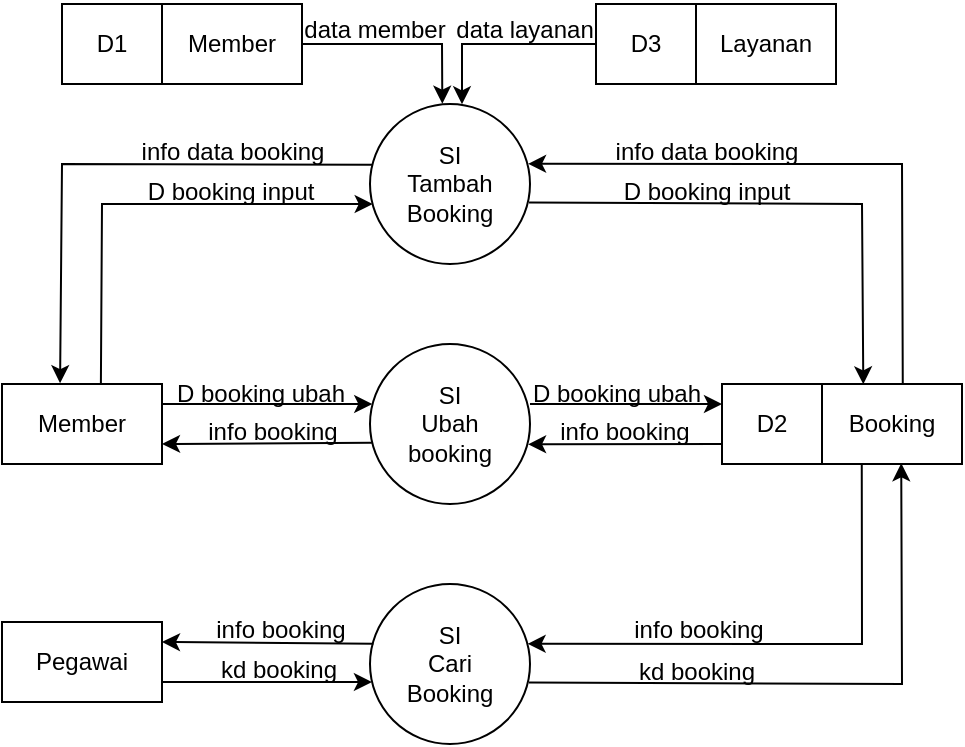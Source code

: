 <mxfile version="27.1.4">
  <diagram name="Halaman-1" id="DMZlJa4pEK6EniXZF3XW">
    <mxGraphModel dx="616" dy="693" grid="1" gridSize="10" guides="1" tooltips="1" connect="1" arrows="1" fold="1" page="1" pageScale="1" pageWidth="827" pageHeight="1169" math="0" shadow="0">
      <root>
        <mxCell id="0" />
        <mxCell id="1" parent="0" />
        <mxCell id="Q4sPnCI1a2cFFSgjjoI2-31" value="Member" style="rounded=0;whiteSpace=wrap;html=1;" parent="1" vertex="1">
          <mxGeometry x="200" y="560" width="80" height="40" as="geometry" />
        </mxCell>
        <mxCell id="Q4sPnCI1a2cFFSgjjoI2-32" value="SI&lt;div&gt;Ubah&lt;br&gt;&lt;div&gt;booking&lt;/div&gt;&lt;/div&gt;" style="ellipse;whiteSpace=wrap;html=1;" parent="1" vertex="1">
          <mxGeometry x="384" y="540" width="80" height="80" as="geometry" />
        </mxCell>
        <mxCell id="Q4sPnCI1a2cFFSgjjoI2-33" value="SI&lt;div&gt;Tambah&lt;br&gt;&lt;div&gt;Booking&lt;/div&gt;&lt;/div&gt;" style="ellipse;whiteSpace=wrap;html=1;" parent="1" vertex="1">
          <mxGeometry x="384" y="420" width="80" height="80" as="geometry" />
        </mxCell>
        <mxCell id="Q4sPnCI1a2cFFSgjjoI2-34" value="SI&lt;div&gt;Cari&lt;br&gt;&lt;div&gt;Booking&lt;/div&gt;&lt;/div&gt;" style="ellipse;whiteSpace=wrap;html=1;" parent="1" vertex="1">
          <mxGeometry x="384" y="660" width="80" height="80" as="geometry" />
        </mxCell>
        <mxCell id="Q4sPnCI1a2cFFSgjjoI2-35" value="" style="endArrow=classic;html=1;rounded=0;exitX=0.618;exitY=0.013;exitDx=0;exitDy=0;exitPerimeter=0;entryX=0.017;entryY=0.625;entryDx=0;entryDy=0;entryPerimeter=0;" parent="1" source="Q4sPnCI1a2cFFSgjjoI2-31" target="Q4sPnCI1a2cFFSgjjoI2-33" edge="1">
          <mxGeometry width="50" height="50" relative="1" as="geometry">
            <mxPoint x="300" y="550" as="sourcePoint" />
            <mxPoint x="350" y="500" as="targetPoint" />
            <Array as="points">
              <mxPoint x="250" y="470" />
            </Array>
          </mxGeometry>
        </mxCell>
        <mxCell id="Q4sPnCI1a2cFFSgjjoI2-36" value="" style="endArrow=classic;html=1;rounded=0;entryX=0.363;entryY=-0.01;entryDx=0;entryDy=0;entryPerimeter=0;exitX=0.014;exitY=0.379;exitDx=0;exitDy=0;exitPerimeter=0;" parent="1" source="Q4sPnCI1a2cFFSgjjoI2-33" target="Q4sPnCI1a2cFFSgjjoI2-31" edge="1">
          <mxGeometry width="50" height="50" relative="1" as="geometry">
            <mxPoint x="320" y="540" as="sourcePoint" />
            <mxPoint x="370" y="490" as="targetPoint" />
            <Array as="points">
              <mxPoint x="230" y="450" />
            </Array>
          </mxGeometry>
        </mxCell>
        <mxCell id="Q4sPnCI1a2cFFSgjjoI2-37" value="D booking input" style="text;html=1;align=center;verticalAlign=middle;resizable=0;points=[];autosize=1;strokeColor=none;fillColor=none;" parent="1" vertex="1">
          <mxGeometry x="259" y="449" width="110" height="30" as="geometry" />
        </mxCell>
        <mxCell id="Q4sPnCI1a2cFFSgjjoI2-38" value="info data booking" style="text;html=1;align=center;verticalAlign=middle;resizable=0;points=[];autosize=1;strokeColor=none;fillColor=none;" parent="1" vertex="1">
          <mxGeometry x="260" y="429" width="110" height="30" as="geometry" />
        </mxCell>
        <mxCell id="Q4sPnCI1a2cFFSgjjoI2-39" value="Booking" style="rounded=0;whiteSpace=wrap;html=1;" parent="1" vertex="1">
          <mxGeometry x="610" y="560" width="70" height="40" as="geometry" />
        </mxCell>
        <mxCell id="Q4sPnCI1a2cFFSgjjoI2-40" value="D2" style="rounded=0;whiteSpace=wrap;html=1;" parent="1" vertex="1">
          <mxGeometry x="560" y="560" width="50" height="40" as="geometry" />
        </mxCell>
        <mxCell id="Q4sPnCI1a2cFFSgjjoI2-41" value="" style="endArrow=classic;html=1;rounded=0;exitX=0.994;exitY=0.615;exitDx=0;exitDy=0;exitPerimeter=0;entryX=0.295;entryY=0.004;entryDx=0;entryDy=0;entryPerimeter=0;" parent="1" source="Q4sPnCI1a2cFFSgjjoI2-33" target="Q4sPnCI1a2cFFSgjjoI2-39" edge="1">
          <mxGeometry width="50" height="50" relative="1" as="geometry">
            <mxPoint x="480" y="469" as="sourcePoint" />
            <mxPoint x="600" y="550" as="targetPoint" />
            <Array as="points">
              <mxPoint x="630" y="470" />
            </Array>
          </mxGeometry>
        </mxCell>
        <mxCell id="Q4sPnCI1a2cFFSgjjoI2-42" value="" style="endArrow=classic;html=1;rounded=0;entryX=0.988;entryY=0.374;entryDx=0;entryDy=0;entryPerimeter=0;exitX=0.577;exitY=0.001;exitDx=0;exitDy=0;exitPerimeter=0;" parent="1" source="Q4sPnCI1a2cFFSgjjoI2-39" target="Q4sPnCI1a2cFFSgjjoI2-33" edge="1">
          <mxGeometry width="50" height="50" relative="1" as="geometry">
            <mxPoint x="640" y="550" as="sourcePoint" />
            <mxPoint x="540" y="470" as="targetPoint" />
            <Array as="points">
              <mxPoint x="650" y="450" />
            </Array>
          </mxGeometry>
        </mxCell>
        <mxCell id="Q4sPnCI1a2cFFSgjjoI2-43" value="D booking input" style="text;html=1;align=center;verticalAlign=middle;resizable=0;points=[];autosize=1;strokeColor=none;fillColor=none;" parent="1" vertex="1">
          <mxGeometry x="497" y="449" width="110" height="30" as="geometry" />
        </mxCell>
        <mxCell id="Q4sPnCI1a2cFFSgjjoI2-44" value="info data booking" style="text;html=1;align=center;verticalAlign=middle;resizable=0;points=[];autosize=1;strokeColor=none;fillColor=none;" parent="1" vertex="1">
          <mxGeometry x="497" y="429" width="110" height="30" as="geometry" />
        </mxCell>
        <mxCell id="Q4sPnCI1a2cFFSgjjoI2-45" value="" style="endArrow=classic;html=1;rounded=0;exitX=1;exitY=0.25;exitDx=0;exitDy=0;entryX=0.014;entryY=0.375;entryDx=0;entryDy=0;entryPerimeter=0;" parent="1" source="Q4sPnCI1a2cFFSgjjoI2-31" target="Q4sPnCI1a2cFFSgjjoI2-32" edge="1">
          <mxGeometry width="50" height="50" relative="1" as="geometry">
            <mxPoint x="340" y="620" as="sourcePoint" />
            <mxPoint x="370" y="570" as="targetPoint" />
          </mxGeometry>
        </mxCell>
        <mxCell id="Q4sPnCI1a2cFFSgjjoI2-46" value="" style="endArrow=classic;html=1;rounded=0;exitX=1;exitY=0.25;exitDx=0;exitDy=0;entryX=0;entryY=0.25;entryDx=0;entryDy=0;" parent="1" target="Q4sPnCI1a2cFFSgjjoI2-40" edge="1">
          <mxGeometry width="50" height="50" relative="1" as="geometry">
            <mxPoint x="464" y="570" as="sourcePoint" />
            <mxPoint x="569" y="570" as="targetPoint" />
          </mxGeometry>
        </mxCell>
        <mxCell id="Q4sPnCI1a2cFFSgjjoI2-47" value="" style="endArrow=classic;html=1;rounded=0;exitX=0.012;exitY=0.617;exitDx=0;exitDy=0;entryX=1;entryY=0.75;entryDx=0;entryDy=0;exitPerimeter=0;" parent="1" source="Q4sPnCI1a2cFFSgjjoI2-32" target="Q4sPnCI1a2cFFSgjjoI2-31" edge="1">
          <mxGeometry width="50" height="50" relative="1" as="geometry">
            <mxPoint x="474" y="580" as="sourcePoint" />
            <mxPoint x="570" y="580" as="targetPoint" />
          </mxGeometry>
        </mxCell>
        <mxCell id="Q4sPnCI1a2cFFSgjjoI2-48" value="" style="endArrow=classic;html=1;rounded=0;exitX=0.012;exitY=0.617;exitDx=0;exitDy=0;exitPerimeter=0;entryX=0.988;entryY=0.627;entryDx=0;entryDy=0;entryPerimeter=0;" parent="1" target="Q4sPnCI1a2cFFSgjjoI2-32" edge="1">
          <mxGeometry width="50" height="50" relative="1" as="geometry">
            <mxPoint x="560" y="590" as="sourcePoint" />
            <mxPoint x="470" y="610" as="targetPoint" />
          </mxGeometry>
        </mxCell>
        <mxCell id="Q4sPnCI1a2cFFSgjjoI2-49" value="" style="endArrow=classic;html=1;rounded=0;exitX=0.993;exitY=0.615;exitDx=0;exitDy=0;exitPerimeter=0;entryX=0.566;entryY=0.991;entryDx=0;entryDy=0;entryPerimeter=0;" parent="1" source="Q4sPnCI1a2cFFSgjjoI2-34" target="Q4sPnCI1a2cFFSgjjoI2-39" edge="1">
          <mxGeometry width="50" height="50" relative="1" as="geometry">
            <mxPoint x="570" y="700" as="sourcePoint" />
            <mxPoint x="660" y="610" as="targetPoint" />
            <Array as="points">
              <mxPoint x="650" y="710" />
            </Array>
          </mxGeometry>
        </mxCell>
        <mxCell id="Q4sPnCI1a2cFFSgjjoI2-50" value="" style="endArrow=classic;html=1;rounded=0;entryX=0.985;entryY=0.374;entryDx=0;entryDy=0;entryPerimeter=0;exitX=0.284;exitY=1.001;exitDx=0;exitDy=0;exitPerimeter=0;" parent="1" source="Q4sPnCI1a2cFFSgjjoI2-39" target="Q4sPnCI1a2cFFSgjjoI2-34" edge="1">
          <mxGeometry width="50" height="50" relative="1" as="geometry">
            <mxPoint x="620" y="620" as="sourcePoint" />
            <mxPoint x="550" y="620" as="targetPoint" />
            <Array as="points">
              <mxPoint x="630" y="690" />
            </Array>
          </mxGeometry>
        </mxCell>
        <mxCell id="Q4sPnCI1a2cFFSgjjoI2-51" value="D booking ubah" style="text;html=1;align=center;verticalAlign=middle;resizable=0;points=[];autosize=1;strokeColor=none;fillColor=none;" parent="1" vertex="1">
          <mxGeometry x="274" y="550" width="110" height="30" as="geometry" />
        </mxCell>
        <mxCell id="Q4sPnCI1a2cFFSgjjoI2-52" value="info booking" style="text;html=1;align=center;verticalAlign=middle;resizable=0;points=[];autosize=1;strokeColor=none;fillColor=none;" parent="1" vertex="1">
          <mxGeometry x="290" y="569" width="90" height="30" as="geometry" />
        </mxCell>
        <mxCell id="Q4sPnCI1a2cFFSgjjoI2-53" value="D booking ubah" style="text;html=1;align=center;verticalAlign=middle;resizable=0;points=[];autosize=1;strokeColor=none;fillColor=none;" parent="1" vertex="1">
          <mxGeometry x="452" y="550" width="110" height="30" as="geometry" />
        </mxCell>
        <mxCell id="Q4sPnCI1a2cFFSgjjoI2-54" value="info booking" style="text;html=1;align=center;verticalAlign=middle;resizable=0;points=[];autosize=1;strokeColor=none;fillColor=none;" parent="1" vertex="1">
          <mxGeometry x="466" y="569" width="90" height="30" as="geometry" />
        </mxCell>
        <mxCell id="Q4sPnCI1a2cFFSgjjoI2-55" value="info booking" style="text;html=1;align=center;verticalAlign=middle;resizable=0;points=[];autosize=1;strokeColor=none;fillColor=none;" parent="1" vertex="1">
          <mxGeometry x="294" y="668" width="90" height="30" as="geometry" />
        </mxCell>
        <mxCell id="Q4sPnCI1a2cFFSgjjoI2-56" value="kd booking" style="text;html=1;align=center;verticalAlign=middle;resizable=0;points=[];autosize=1;strokeColor=none;fillColor=none;" parent="1" vertex="1">
          <mxGeometry x="298" y="688" width="80" height="30" as="geometry" />
        </mxCell>
        <mxCell id="Q4sPnCI1a2cFFSgjjoI2-57" value="info booking" style="text;html=1;align=center;verticalAlign=middle;resizable=0;points=[];autosize=1;strokeColor=none;fillColor=none;" parent="1" vertex="1">
          <mxGeometry x="503" y="668" width="90" height="30" as="geometry" />
        </mxCell>
        <mxCell id="Q4sPnCI1a2cFFSgjjoI2-58" value="kd booking" style="text;html=1;align=center;verticalAlign=middle;resizable=0;points=[];autosize=1;strokeColor=none;fillColor=none;" parent="1" vertex="1">
          <mxGeometry x="507" y="689" width="80" height="30" as="geometry" />
        </mxCell>
        <mxCell id="Q4sPnCI1a2cFFSgjjoI2-59" value="Pegawai" style="rounded=0;whiteSpace=wrap;html=1;" parent="1" vertex="1">
          <mxGeometry x="200" y="679" width="80" height="40" as="geometry" />
        </mxCell>
        <mxCell id="Q4sPnCI1a2cFFSgjjoI2-60" value="" style="endArrow=classic;html=1;rounded=0;exitX=1;exitY=0.75;exitDx=0;exitDy=0;entryX=0.012;entryY=0.613;entryDx=0;entryDy=0;entryPerimeter=0;" parent="1" source="Q4sPnCI1a2cFFSgjjoI2-59" target="Q4sPnCI1a2cFFSgjjoI2-34" edge="1">
          <mxGeometry width="50" height="50" relative="1" as="geometry">
            <mxPoint x="286.1" y="718.6" as="sourcePoint" />
            <mxPoint x="380" y="710" as="targetPoint" />
          </mxGeometry>
        </mxCell>
        <mxCell id="Q4sPnCI1a2cFFSgjjoI2-61" value="" style="endArrow=classic;html=1;rounded=0;entryX=1;entryY=0.25;entryDx=0;entryDy=0;exitX=0.021;exitY=0.373;exitDx=0;exitDy=0;exitPerimeter=0;" parent="1" source="Q4sPnCI1a2cFFSgjjoI2-34" target="Q4sPnCI1a2cFFSgjjoI2-59" edge="1">
          <mxGeometry width="50" height="50" relative="1" as="geometry">
            <mxPoint x="380" y="700" as="sourcePoint" />
            <mxPoint x="430" y="650" as="targetPoint" />
          </mxGeometry>
        </mxCell>
        <mxCell id="Q4sPnCI1a2cFFSgjjoI2-62" value="Layanan" style="rounded=0;whiteSpace=wrap;html=1;" parent="1" vertex="1">
          <mxGeometry x="547" y="370" width="70" height="40" as="geometry" />
        </mxCell>
        <mxCell id="Q4sPnCI1a2cFFSgjjoI2-63" value="D3" style="rounded=0;whiteSpace=wrap;html=1;" parent="1" vertex="1">
          <mxGeometry x="497" y="370" width="50" height="40" as="geometry" />
        </mxCell>
        <mxCell id="Q4sPnCI1a2cFFSgjjoI2-64" value="" style="endArrow=classic;html=1;rounded=0;exitX=0;exitY=0.5;exitDx=0;exitDy=0;entryX=0.575;entryY=0.002;entryDx=0;entryDy=0;entryPerimeter=0;" parent="1" source="Q4sPnCI1a2cFFSgjjoI2-63" target="Q4sPnCI1a2cFFSgjjoI2-33" edge="1">
          <mxGeometry width="50" height="50" relative="1" as="geometry">
            <mxPoint x="340" y="490" as="sourcePoint" />
            <mxPoint x="390" y="440" as="targetPoint" />
            <Array as="points">
              <mxPoint x="430" y="390" />
            </Array>
          </mxGeometry>
        </mxCell>
        <mxCell id="Q4sPnCI1a2cFFSgjjoI2-65" value="data layanan" style="text;html=1;align=center;verticalAlign=middle;resizable=0;points=[];autosize=1;strokeColor=none;fillColor=none;" parent="1" vertex="1">
          <mxGeometry x="416" y="368" width="90" height="30" as="geometry" />
        </mxCell>
        <mxCell id="umUWnEj_PUAKKbL-yXV3-1" value="Member" style="rounded=0;whiteSpace=wrap;html=1;" vertex="1" parent="1">
          <mxGeometry x="280" y="370" width="70" height="40" as="geometry" />
        </mxCell>
        <mxCell id="umUWnEj_PUAKKbL-yXV3-2" value="D1" style="rounded=0;whiteSpace=wrap;html=1;" vertex="1" parent="1">
          <mxGeometry x="230" y="370" width="50" height="40" as="geometry" />
        </mxCell>
        <mxCell id="umUWnEj_PUAKKbL-yXV3-3" value="" style="endArrow=classic;html=1;rounded=0;exitX=1;exitY=0.5;exitDx=0;exitDy=0;entryX=0.452;entryY=-0.002;entryDx=0;entryDy=0;entryPerimeter=0;" edge="1" parent="1" source="umUWnEj_PUAKKbL-yXV3-1" target="Q4sPnCI1a2cFFSgjjoI2-33">
          <mxGeometry width="50" height="50" relative="1" as="geometry">
            <mxPoint x="430" y="480" as="sourcePoint" />
            <mxPoint x="480" y="430" as="targetPoint" />
            <Array as="points">
              <mxPoint x="420" y="390" />
            </Array>
          </mxGeometry>
        </mxCell>
        <mxCell id="umUWnEj_PUAKKbL-yXV3-4" value="data member" style="text;html=1;align=center;verticalAlign=middle;resizable=0;points=[];autosize=1;strokeColor=none;fillColor=none;" vertex="1" parent="1">
          <mxGeometry x="341" y="368" width="90" height="30" as="geometry" />
        </mxCell>
      </root>
    </mxGraphModel>
  </diagram>
</mxfile>
